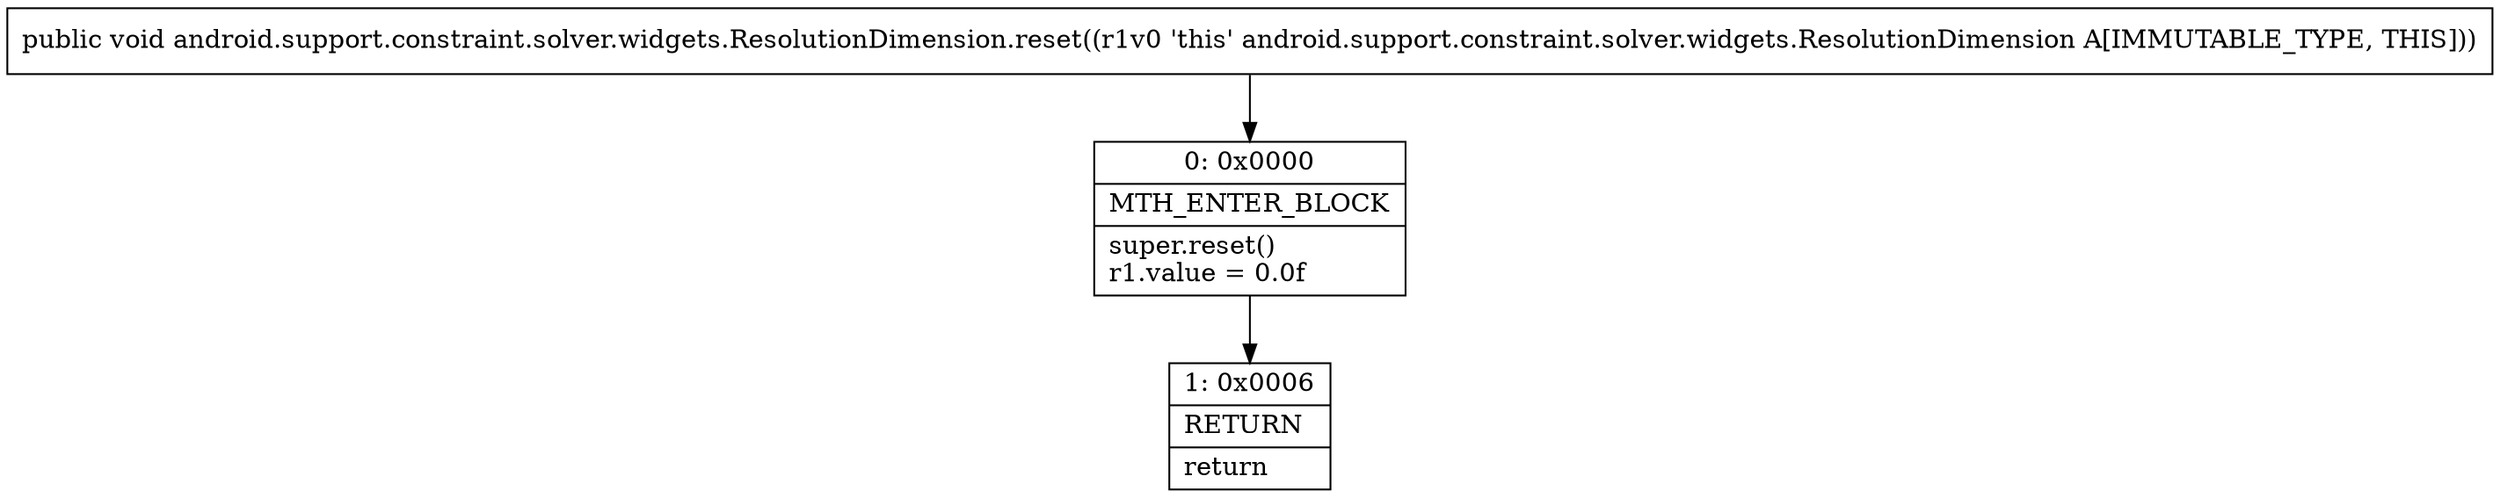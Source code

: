 digraph "CFG forandroid.support.constraint.solver.widgets.ResolutionDimension.reset()V" {
Node_0 [shape=record,label="{0\:\ 0x0000|MTH_ENTER_BLOCK\l|super.reset()\lr1.value = 0.0f\l}"];
Node_1 [shape=record,label="{1\:\ 0x0006|RETURN\l|return\l}"];
MethodNode[shape=record,label="{public void android.support.constraint.solver.widgets.ResolutionDimension.reset((r1v0 'this' android.support.constraint.solver.widgets.ResolutionDimension A[IMMUTABLE_TYPE, THIS])) }"];
MethodNode -> Node_0;
Node_0 -> Node_1;
}

